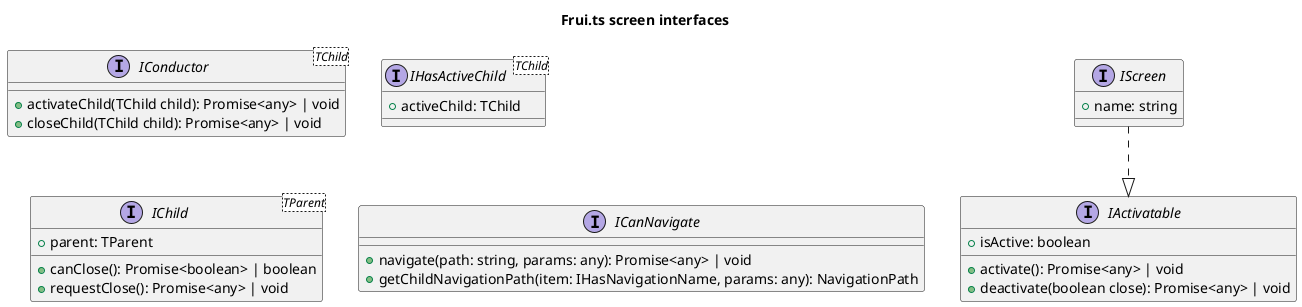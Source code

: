 @startuml

title Frui.ts screen interfaces

interface IActivatable {
  +isActive: boolean

  +activate(): Promise<any> | void
  +deactivate(boolean close): Promise<any> | void
}

interface IScreen {
  +name: string
}

IScreen ..|> IActivatable

interface IConductor<TChild> {
  +activateChild(TChild child): Promise<any> | void
  +closeChild(TChild child): Promise<any> | void
}

interface IHasActiveChild<TChild> {
  +activeChild: TChild
}

interface IChild<TParent> {
  +parent: TParent
  +canClose(): Promise<boolean> | boolean
  +requestClose(): Promise<any> | void
}

interface ICanNavigate {
  +navigate(path: string, params: any): Promise<any> | void
  +getChildNavigationPath(item: IHasNavigationName, params: any): NavigationPath
}

@enduml
